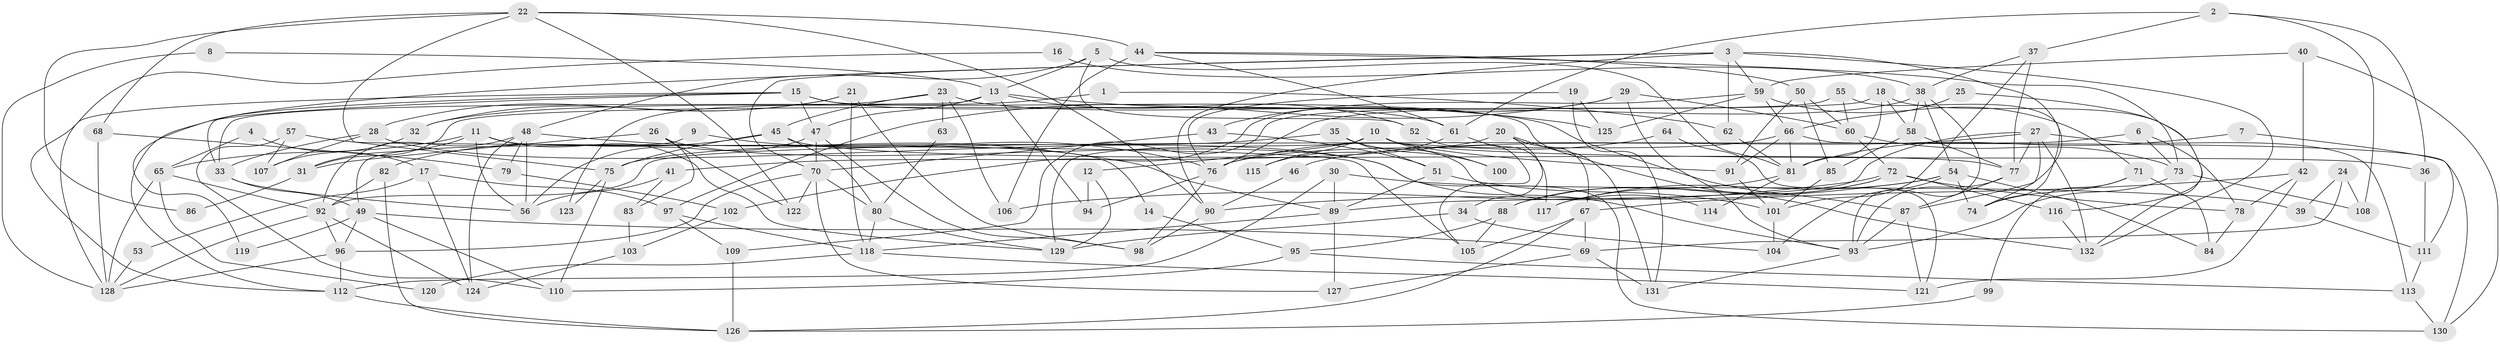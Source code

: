 // Generated by graph-tools (version 1.1) at 2025/15/03/09/25 04:15:02]
// undirected, 132 vertices, 264 edges
graph export_dot {
graph [start="1"]
  node [color=gray90,style=filled];
  1;
  2;
  3;
  4;
  5;
  6;
  7;
  8;
  9;
  10;
  11;
  12;
  13;
  14;
  15;
  16;
  17;
  18;
  19;
  20;
  21;
  22;
  23;
  24;
  25;
  26;
  27;
  28;
  29;
  30;
  31;
  32;
  33;
  34;
  35;
  36;
  37;
  38;
  39;
  40;
  41;
  42;
  43;
  44;
  45;
  46;
  47;
  48;
  49;
  50;
  51;
  52;
  53;
  54;
  55;
  56;
  57;
  58;
  59;
  60;
  61;
  62;
  63;
  64;
  65;
  66;
  67;
  68;
  69;
  70;
  71;
  72;
  73;
  74;
  75;
  76;
  77;
  78;
  79;
  80;
  81;
  82;
  83;
  84;
  85;
  86;
  87;
  88;
  89;
  90;
  91;
  92;
  93;
  94;
  95;
  96;
  97;
  98;
  99;
  100;
  101;
  102;
  103;
  104;
  105;
  106;
  107;
  108;
  109;
  110;
  111;
  112;
  113;
  114;
  115;
  116;
  117;
  118;
  119;
  120;
  121;
  122;
  123;
  124;
  125;
  126;
  127;
  128;
  129;
  130;
  131;
  132;
  1 -- 62;
  1 -- 32;
  2 -- 61;
  2 -- 37;
  2 -- 36;
  2 -- 108;
  3 -- 132;
  3 -- 70;
  3 -- 59;
  3 -- 62;
  3 -- 87;
  3 -- 90;
  3 -- 119;
  4 -- 17;
  4 -- 65;
  5 -- 52;
  5 -- 13;
  5 -- 48;
  5 -- 81;
  6 -- 92;
  6 -- 73;
  6 -- 78;
  7 -- 81;
  7 -- 111;
  8 -- 13;
  8 -- 128;
  9 -- 49;
  9 -- 76;
  10 -- 12;
  10 -- 91;
  10 -- 36;
  10 -- 100;
  10 -- 115;
  10 -- 129;
  11 -- 56;
  11 -- 129;
  11 -- 14;
  11 -- 31;
  11 -- 65;
  12 -- 129;
  12 -- 94;
  13 -- 47;
  13 -- 33;
  13 -- 52;
  13 -- 94;
  13 -- 125;
  14 -- 95;
  15 -- 47;
  15 -- 128;
  15 -- 33;
  15 -- 61;
  15 -- 112;
  15 -- 131;
  16 -- 112;
  16 -- 38;
  17 -- 97;
  17 -- 124;
  17 -- 53;
  18 -- 58;
  18 -- 31;
  18 -- 81;
  18 -- 132;
  19 -- 125;
  19 -- 131;
  19 -- 76;
  20 -- 132;
  20 -- 67;
  20 -- 34;
  20 -- 41;
  21 -- 28;
  21 -- 118;
  21 -- 32;
  21 -- 98;
  22 -- 68;
  22 -- 90;
  22 -- 44;
  22 -- 75;
  22 -- 86;
  22 -- 122;
  23 -- 87;
  23 -- 45;
  23 -- 63;
  23 -- 106;
  23 -- 123;
  24 -- 108;
  24 -- 69;
  24 -- 39;
  25 -- 66;
  25 -- 116;
  26 -- 122;
  26 -- 130;
  26 -- 31;
  26 -- 83;
  27 -- 74;
  27 -- 77;
  27 -- 46;
  27 -- 89;
  27 -- 113;
  27 -- 132;
  28 -- 33;
  28 -- 93;
  28 -- 107;
  29 -- 93;
  29 -- 60;
  29 -- 43;
  29 -- 97;
  30 -- 39;
  30 -- 89;
  30 -- 112;
  31 -- 86;
  32 -- 107;
  33 -- 49;
  33 -- 56;
  34 -- 104;
  34 -- 129;
  35 -- 51;
  35 -- 75;
  35 -- 100;
  35 -- 114;
  36 -- 111;
  37 -- 38;
  37 -- 101;
  37 -- 77;
  38 -- 76;
  38 -- 54;
  38 -- 58;
  38 -- 93;
  39 -- 111;
  40 -- 59;
  40 -- 42;
  40 -- 130;
  41 -- 56;
  41 -- 83;
  42 -- 121;
  42 -- 67;
  42 -- 78;
  43 -- 70;
  43 -- 51;
  44 -- 73;
  44 -- 50;
  44 -- 61;
  44 -- 106;
  45 -- 77;
  45 -- 75;
  45 -- 80;
  45 -- 82;
  46 -- 90;
  47 -- 98;
  47 -- 70;
  47 -- 56;
  48 -- 56;
  48 -- 79;
  48 -- 89;
  48 -- 92;
  48 -- 124;
  49 -- 96;
  49 -- 69;
  49 -- 110;
  49 -- 119;
  50 -- 85;
  50 -- 60;
  50 -- 91;
  51 -- 89;
  51 -- 101;
  52 -- 105;
  53 -- 128;
  54 -- 90;
  54 -- 117;
  54 -- 74;
  54 -- 84;
  54 -- 104;
  55 -- 109;
  55 -- 60;
  55 -- 74;
  57 -- 110;
  57 -- 105;
  57 -- 107;
  58 -- 77;
  58 -- 85;
  59 -- 71;
  59 -- 66;
  59 -- 102;
  59 -- 125;
  60 -- 72;
  60 -- 73;
  61 -- 115;
  61 -- 117;
  62 -- 81;
  63 -- 80;
  64 -- 121;
  64 -- 76;
  65 -- 92;
  65 -- 120;
  65 -- 128;
  66 -- 81;
  66 -- 76;
  66 -- 91;
  66 -- 130;
  67 -- 126;
  67 -- 69;
  67 -- 105;
  68 -- 79;
  68 -- 128;
  69 -- 127;
  69 -- 131;
  70 -- 96;
  70 -- 80;
  70 -- 122;
  70 -- 127;
  71 -- 84;
  71 -- 74;
  71 -- 99;
  72 -- 106;
  72 -- 78;
  72 -- 88;
  72 -- 116;
  72 -- 117;
  73 -- 93;
  73 -- 108;
  75 -- 110;
  75 -- 123;
  76 -- 94;
  76 -- 98;
  77 -- 93;
  77 -- 87;
  78 -- 84;
  79 -- 102;
  80 -- 129;
  80 -- 118;
  81 -- 88;
  81 -- 114;
  82 -- 92;
  82 -- 126;
  83 -- 103;
  85 -- 101;
  87 -- 93;
  87 -- 121;
  88 -- 95;
  88 -- 105;
  89 -- 118;
  89 -- 127;
  90 -- 98;
  91 -- 101;
  92 -- 128;
  92 -- 96;
  92 -- 124;
  93 -- 131;
  95 -- 113;
  95 -- 110;
  96 -- 112;
  96 -- 128;
  97 -- 118;
  97 -- 109;
  99 -- 126;
  101 -- 104;
  102 -- 103;
  103 -- 124;
  109 -- 126;
  111 -- 113;
  112 -- 126;
  113 -- 130;
  116 -- 132;
  118 -- 120;
  118 -- 121;
}
